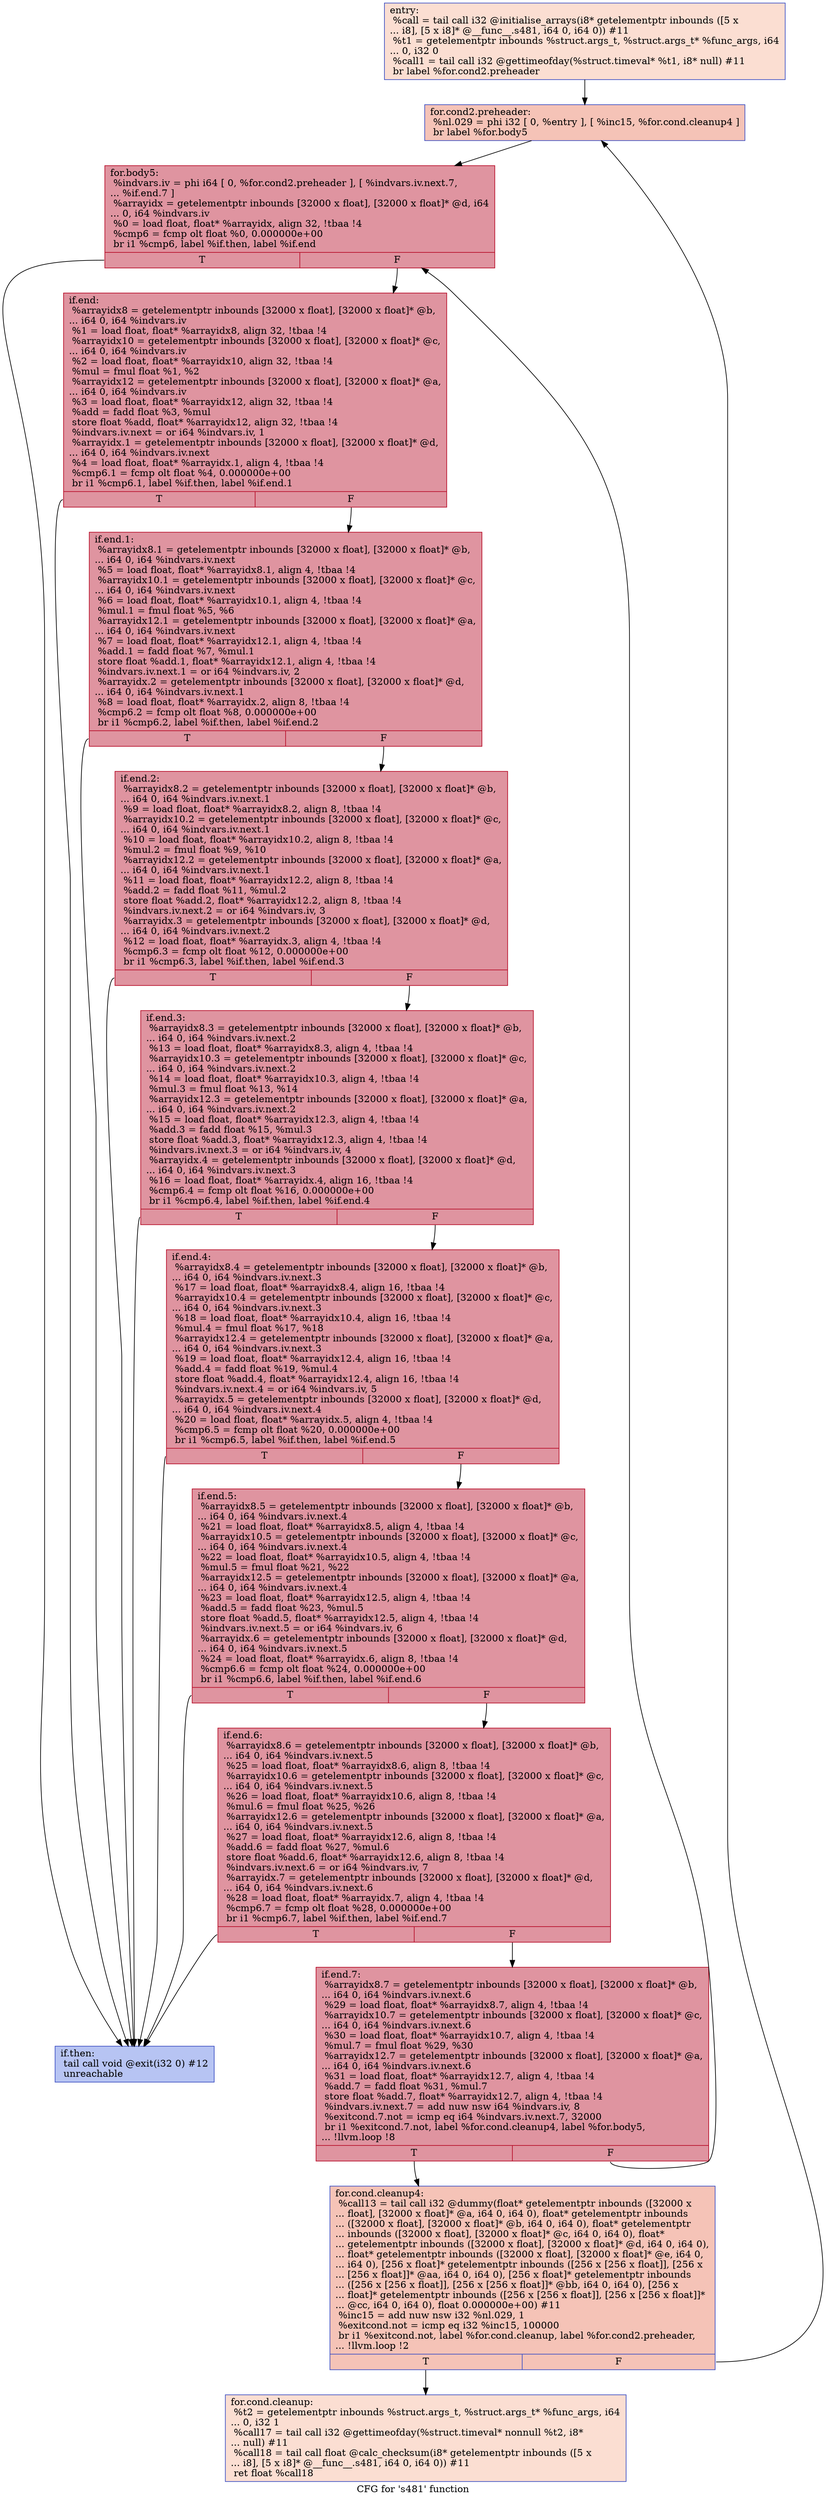 digraph "CFG for 's481' function" {
	label="CFG for 's481' function";

	Node0x564c93c7f900 [shape=record,color="#3d50c3ff", style=filled, fillcolor="#f7b59970",label="{entry:\l  %call = tail call i32 @initialise_arrays(i8* getelementptr inbounds ([5 x\l... i8], [5 x i8]* @__func__.s481, i64 0, i64 0)) #11\l  %t1 = getelementptr inbounds %struct.args_t, %struct.args_t* %func_args, i64\l... 0, i32 0\l  %call1 = tail call i32 @gettimeofday(%struct.timeval* %t1, i8* null) #11\l  br label %for.cond2.preheader\l}"];
	Node0x564c93c7f900 -> Node0x564c93c83ae0;
	Node0x564c93c83ae0 [shape=record,color="#3d50c3ff", style=filled, fillcolor="#e8765c70",label="{for.cond2.preheader:                              \l  %nl.029 = phi i32 [ 0, %entry ], [ %inc15, %for.cond.cleanup4 ]\l  br label %for.body5\l}"];
	Node0x564c93c83ae0 -> Node0x564c93c83d10;
	Node0x564c93c83e30 [shape=record,color="#3d50c3ff", style=filled, fillcolor="#f7b59970",label="{for.cond.cleanup:                                 \l  %t2 = getelementptr inbounds %struct.args_t, %struct.args_t* %func_args, i64\l... 0, i32 1\l  %call17 = tail call i32 @gettimeofday(%struct.timeval* nonnull %t2, i8*\l... null) #11\l  %call18 = tail call float @calc_checksum(i8* getelementptr inbounds ([5 x\l... i8], [5 x i8]* @__func__.s481, i64 0, i64 0)) #11\l  ret float %call18\l}"];
	Node0x564c93c83c00 [shape=record,color="#3d50c3ff", style=filled, fillcolor="#e8765c70",label="{for.cond.cleanup4:                                \l  %call13 = tail call i32 @dummy(float* getelementptr inbounds ([32000 x\l... float], [32000 x float]* @a, i64 0, i64 0), float* getelementptr inbounds\l... ([32000 x float], [32000 x float]* @b, i64 0, i64 0), float* getelementptr\l... inbounds ([32000 x float], [32000 x float]* @c, i64 0, i64 0), float*\l... getelementptr inbounds ([32000 x float], [32000 x float]* @d, i64 0, i64 0),\l... float* getelementptr inbounds ([32000 x float], [32000 x float]* @e, i64 0,\l... i64 0), [256 x float]* getelementptr inbounds ([256 x [256 x float]], [256 x\l... [256 x float]]* @aa, i64 0, i64 0), [256 x float]* getelementptr inbounds\l... ([256 x [256 x float]], [256 x [256 x float]]* @bb, i64 0, i64 0), [256 x\l... float]* getelementptr inbounds ([256 x [256 x float]], [256 x [256 x float]]*\l... @cc, i64 0, i64 0), float 0.000000e+00) #11\l  %inc15 = add nuw nsw i32 %nl.029, 1\l  %exitcond.not = icmp eq i32 %inc15, 100000\l  br i1 %exitcond.not, label %for.cond.cleanup, label %for.cond2.preheader,\l... !llvm.loop !2\l|{<s0>T|<s1>F}}"];
	Node0x564c93c83c00:s0 -> Node0x564c93c83e30;
	Node0x564c93c83c00:s1 -> Node0x564c93c83ae0;
	Node0x564c93c83d10 [shape=record,color="#b70d28ff", style=filled, fillcolor="#b70d2870",label="{for.body5:                                        \l  %indvars.iv = phi i64 [ 0, %for.cond2.preheader ], [ %indvars.iv.next.7,\l... %if.end.7 ]\l  %arrayidx = getelementptr inbounds [32000 x float], [32000 x float]* @d, i64\l... 0, i64 %indvars.iv\l  %0 = load float, float* %arrayidx, align 32, !tbaa !4\l  %cmp6 = fcmp olt float %0, 0.000000e+00\l  br i1 %cmp6, label %if.then, label %if.end\l|{<s0>T|<s1>F}}"];
	Node0x564c93c83d10:s0 -> Node0x564c93c84a90;
	Node0x564c93c83d10:s1 -> Node0x564c93c84b00;
	Node0x564c93c84a90 [shape=record,color="#3d50c3ff", style=filled, fillcolor="#5b7ae570",label="{if.then:                                          \l  tail call void @exit(i32 0) #12\l  unreachable\l}"];
	Node0x564c93c84b00 [shape=record,color="#b70d28ff", style=filled, fillcolor="#b70d2870",label="{if.end:                                           \l  %arrayidx8 = getelementptr inbounds [32000 x float], [32000 x float]* @b,\l... i64 0, i64 %indvars.iv\l  %1 = load float, float* %arrayidx8, align 32, !tbaa !4\l  %arrayidx10 = getelementptr inbounds [32000 x float], [32000 x float]* @c,\l... i64 0, i64 %indvars.iv\l  %2 = load float, float* %arrayidx10, align 32, !tbaa !4\l  %mul = fmul float %1, %2\l  %arrayidx12 = getelementptr inbounds [32000 x float], [32000 x float]* @a,\l... i64 0, i64 %indvars.iv\l  %3 = load float, float* %arrayidx12, align 32, !tbaa !4\l  %add = fadd float %3, %mul\l  store float %add, float* %arrayidx12, align 32, !tbaa !4\l  %indvars.iv.next = or i64 %indvars.iv, 1\l  %arrayidx.1 = getelementptr inbounds [32000 x float], [32000 x float]* @d,\l... i64 0, i64 %indvars.iv.next\l  %4 = load float, float* %arrayidx.1, align 4, !tbaa !4\l  %cmp6.1 = fcmp olt float %4, 0.000000e+00\l  br i1 %cmp6.1, label %if.then, label %if.end.1\l|{<s0>T|<s1>F}}"];
	Node0x564c93c84b00:s0 -> Node0x564c93c84a90;
	Node0x564c93c84b00:s1 -> Node0x564c93c85b20;
	Node0x564c93c85b20 [shape=record,color="#b70d28ff", style=filled, fillcolor="#b70d2870",label="{if.end.1:                                         \l  %arrayidx8.1 = getelementptr inbounds [32000 x float], [32000 x float]* @b,\l... i64 0, i64 %indvars.iv.next\l  %5 = load float, float* %arrayidx8.1, align 4, !tbaa !4\l  %arrayidx10.1 = getelementptr inbounds [32000 x float], [32000 x float]* @c,\l... i64 0, i64 %indvars.iv.next\l  %6 = load float, float* %arrayidx10.1, align 4, !tbaa !4\l  %mul.1 = fmul float %5, %6\l  %arrayidx12.1 = getelementptr inbounds [32000 x float], [32000 x float]* @a,\l... i64 0, i64 %indvars.iv.next\l  %7 = load float, float* %arrayidx12.1, align 4, !tbaa !4\l  %add.1 = fadd float %7, %mul.1\l  store float %add.1, float* %arrayidx12.1, align 4, !tbaa !4\l  %indvars.iv.next.1 = or i64 %indvars.iv, 2\l  %arrayidx.2 = getelementptr inbounds [32000 x float], [32000 x float]* @d,\l... i64 0, i64 %indvars.iv.next.1\l  %8 = load float, float* %arrayidx.2, align 8, !tbaa !4\l  %cmp6.2 = fcmp olt float %8, 0.000000e+00\l  br i1 %cmp6.2, label %if.then, label %if.end.2\l|{<s0>T|<s1>F}}"];
	Node0x564c93c85b20:s0 -> Node0x564c93c84a90;
	Node0x564c93c85b20:s1 -> Node0x564c93c85a20;
	Node0x564c93c85a20 [shape=record,color="#b70d28ff", style=filled, fillcolor="#b70d2870",label="{if.end.2:                                         \l  %arrayidx8.2 = getelementptr inbounds [32000 x float], [32000 x float]* @b,\l... i64 0, i64 %indvars.iv.next.1\l  %9 = load float, float* %arrayidx8.2, align 8, !tbaa !4\l  %arrayidx10.2 = getelementptr inbounds [32000 x float], [32000 x float]* @c,\l... i64 0, i64 %indvars.iv.next.1\l  %10 = load float, float* %arrayidx10.2, align 8, !tbaa !4\l  %mul.2 = fmul float %9, %10\l  %arrayidx12.2 = getelementptr inbounds [32000 x float], [32000 x float]* @a,\l... i64 0, i64 %indvars.iv.next.1\l  %11 = load float, float* %arrayidx12.2, align 8, !tbaa !4\l  %add.2 = fadd float %11, %mul.2\l  store float %add.2, float* %arrayidx12.2, align 8, !tbaa !4\l  %indvars.iv.next.2 = or i64 %indvars.iv, 3\l  %arrayidx.3 = getelementptr inbounds [32000 x float], [32000 x float]* @d,\l... i64 0, i64 %indvars.iv.next.2\l  %12 = load float, float* %arrayidx.3, align 4, !tbaa !4\l  %cmp6.3 = fcmp olt float %12, 0.000000e+00\l  br i1 %cmp6.3, label %if.then, label %if.end.3\l|{<s0>T|<s1>F}}"];
	Node0x564c93c85a20:s0 -> Node0x564c93c84a90;
	Node0x564c93c85a20:s1 -> Node0x564c93c86fb0;
	Node0x564c93c86fb0 [shape=record,color="#b70d28ff", style=filled, fillcolor="#b70d2870",label="{if.end.3:                                         \l  %arrayidx8.3 = getelementptr inbounds [32000 x float], [32000 x float]* @b,\l... i64 0, i64 %indvars.iv.next.2\l  %13 = load float, float* %arrayidx8.3, align 4, !tbaa !4\l  %arrayidx10.3 = getelementptr inbounds [32000 x float], [32000 x float]* @c,\l... i64 0, i64 %indvars.iv.next.2\l  %14 = load float, float* %arrayidx10.3, align 4, !tbaa !4\l  %mul.3 = fmul float %13, %14\l  %arrayidx12.3 = getelementptr inbounds [32000 x float], [32000 x float]* @a,\l... i64 0, i64 %indvars.iv.next.2\l  %15 = load float, float* %arrayidx12.3, align 4, !tbaa !4\l  %add.3 = fadd float %15, %mul.3\l  store float %add.3, float* %arrayidx12.3, align 4, !tbaa !4\l  %indvars.iv.next.3 = or i64 %indvars.iv, 4\l  %arrayidx.4 = getelementptr inbounds [32000 x float], [32000 x float]* @d,\l... i64 0, i64 %indvars.iv.next.3\l  %16 = load float, float* %arrayidx.4, align 16, !tbaa !4\l  %cmp6.4 = fcmp olt float %16, 0.000000e+00\l  br i1 %cmp6.4, label %if.then, label %if.end.4\l|{<s0>T|<s1>F}}"];
	Node0x564c93c86fb0:s0 -> Node0x564c93c84a90;
	Node0x564c93c86fb0:s1 -> Node0x564c93c87c30;
	Node0x564c93c87c30 [shape=record,color="#b70d28ff", style=filled, fillcolor="#b70d2870",label="{if.end.4:                                         \l  %arrayidx8.4 = getelementptr inbounds [32000 x float], [32000 x float]* @b,\l... i64 0, i64 %indvars.iv.next.3\l  %17 = load float, float* %arrayidx8.4, align 16, !tbaa !4\l  %arrayidx10.4 = getelementptr inbounds [32000 x float], [32000 x float]* @c,\l... i64 0, i64 %indvars.iv.next.3\l  %18 = load float, float* %arrayidx10.4, align 16, !tbaa !4\l  %mul.4 = fmul float %17, %18\l  %arrayidx12.4 = getelementptr inbounds [32000 x float], [32000 x float]* @a,\l... i64 0, i64 %indvars.iv.next.3\l  %19 = load float, float* %arrayidx12.4, align 16, !tbaa !4\l  %add.4 = fadd float %19, %mul.4\l  store float %add.4, float* %arrayidx12.4, align 16, !tbaa !4\l  %indvars.iv.next.4 = or i64 %indvars.iv, 5\l  %arrayidx.5 = getelementptr inbounds [32000 x float], [32000 x float]* @d,\l... i64 0, i64 %indvars.iv.next.4\l  %20 = load float, float* %arrayidx.5, align 4, !tbaa !4\l  %cmp6.5 = fcmp olt float %20, 0.000000e+00\l  br i1 %cmp6.5, label %if.then, label %if.end.5\l|{<s0>T|<s1>F}}"];
	Node0x564c93c87c30:s0 -> Node0x564c93c84a90;
	Node0x564c93c87c30:s1 -> Node0x564c93c88640;
	Node0x564c93c88640 [shape=record,color="#b70d28ff", style=filled, fillcolor="#b70d2870",label="{if.end.5:                                         \l  %arrayidx8.5 = getelementptr inbounds [32000 x float], [32000 x float]* @b,\l... i64 0, i64 %indvars.iv.next.4\l  %21 = load float, float* %arrayidx8.5, align 4, !tbaa !4\l  %arrayidx10.5 = getelementptr inbounds [32000 x float], [32000 x float]* @c,\l... i64 0, i64 %indvars.iv.next.4\l  %22 = load float, float* %arrayidx10.5, align 4, !tbaa !4\l  %mul.5 = fmul float %21, %22\l  %arrayidx12.5 = getelementptr inbounds [32000 x float], [32000 x float]* @a,\l... i64 0, i64 %indvars.iv.next.4\l  %23 = load float, float* %arrayidx12.5, align 4, !tbaa !4\l  %add.5 = fadd float %23, %mul.5\l  store float %add.5, float* %arrayidx12.5, align 4, !tbaa !4\l  %indvars.iv.next.5 = or i64 %indvars.iv, 6\l  %arrayidx.6 = getelementptr inbounds [32000 x float], [32000 x float]* @d,\l... i64 0, i64 %indvars.iv.next.5\l  %24 = load float, float* %arrayidx.6, align 8, !tbaa !4\l  %cmp6.6 = fcmp olt float %24, 0.000000e+00\l  br i1 %cmp6.6, label %if.then, label %if.end.6\l|{<s0>T|<s1>F}}"];
	Node0x564c93c88640:s0 -> Node0x564c93c84a90;
	Node0x564c93c88640:s1 -> Node0x564c93c89050;
	Node0x564c93c89050 [shape=record,color="#b70d28ff", style=filled, fillcolor="#b70d2870",label="{if.end.6:                                         \l  %arrayidx8.6 = getelementptr inbounds [32000 x float], [32000 x float]* @b,\l... i64 0, i64 %indvars.iv.next.5\l  %25 = load float, float* %arrayidx8.6, align 8, !tbaa !4\l  %arrayidx10.6 = getelementptr inbounds [32000 x float], [32000 x float]* @c,\l... i64 0, i64 %indvars.iv.next.5\l  %26 = load float, float* %arrayidx10.6, align 8, !tbaa !4\l  %mul.6 = fmul float %25, %26\l  %arrayidx12.6 = getelementptr inbounds [32000 x float], [32000 x float]* @a,\l... i64 0, i64 %indvars.iv.next.5\l  %27 = load float, float* %arrayidx12.6, align 8, !tbaa !4\l  %add.6 = fadd float %27, %mul.6\l  store float %add.6, float* %arrayidx12.6, align 8, !tbaa !4\l  %indvars.iv.next.6 = or i64 %indvars.iv, 7\l  %arrayidx.7 = getelementptr inbounds [32000 x float], [32000 x float]* @d,\l... i64 0, i64 %indvars.iv.next.6\l  %28 = load float, float* %arrayidx.7, align 4, !tbaa !4\l  %cmp6.7 = fcmp olt float %28, 0.000000e+00\l  br i1 %cmp6.7, label %if.then, label %if.end.7\l|{<s0>T|<s1>F}}"];
	Node0x564c93c89050:s0 -> Node0x564c93c84a90;
	Node0x564c93c89050:s1 -> Node0x564c93c84790;
	Node0x564c93c84790 [shape=record,color="#b70d28ff", style=filled, fillcolor="#b70d2870",label="{if.end.7:                                         \l  %arrayidx8.7 = getelementptr inbounds [32000 x float], [32000 x float]* @b,\l... i64 0, i64 %indvars.iv.next.6\l  %29 = load float, float* %arrayidx8.7, align 4, !tbaa !4\l  %arrayidx10.7 = getelementptr inbounds [32000 x float], [32000 x float]* @c,\l... i64 0, i64 %indvars.iv.next.6\l  %30 = load float, float* %arrayidx10.7, align 4, !tbaa !4\l  %mul.7 = fmul float %29, %30\l  %arrayidx12.7 = getelementptr inbounds [32000 x float], [32000 x float]* @a,\l... i64 0, i64 %indvars.iv.next.6\l  %31 = load float, float* %arrayidx12.7, align 4, !tbaa !4\l  %add.7 = fadd float %31, %mul.7\l  store float %add.7, float* %arrayidx12.7, align 4, !tbaa !4\l  %indvars.iv.next.7 = add nuw nsw i64 %indvars.iv, 8\l  %exitcond.7.not = icmp eq i64 %indvars.iv.next.7, 32000\l  br i1 %exitcond.7.not, label %for.cond.cleanup4, label %for.body5,\l... !llvm.loop !8\l|{<s0>T|<s1>F}}"];
	Node0x564c93c84790:s0 -> Node0x564c93c83c00;
	Node0x564c93c84790:s1 -> Node0x564c93c83d10;
}
